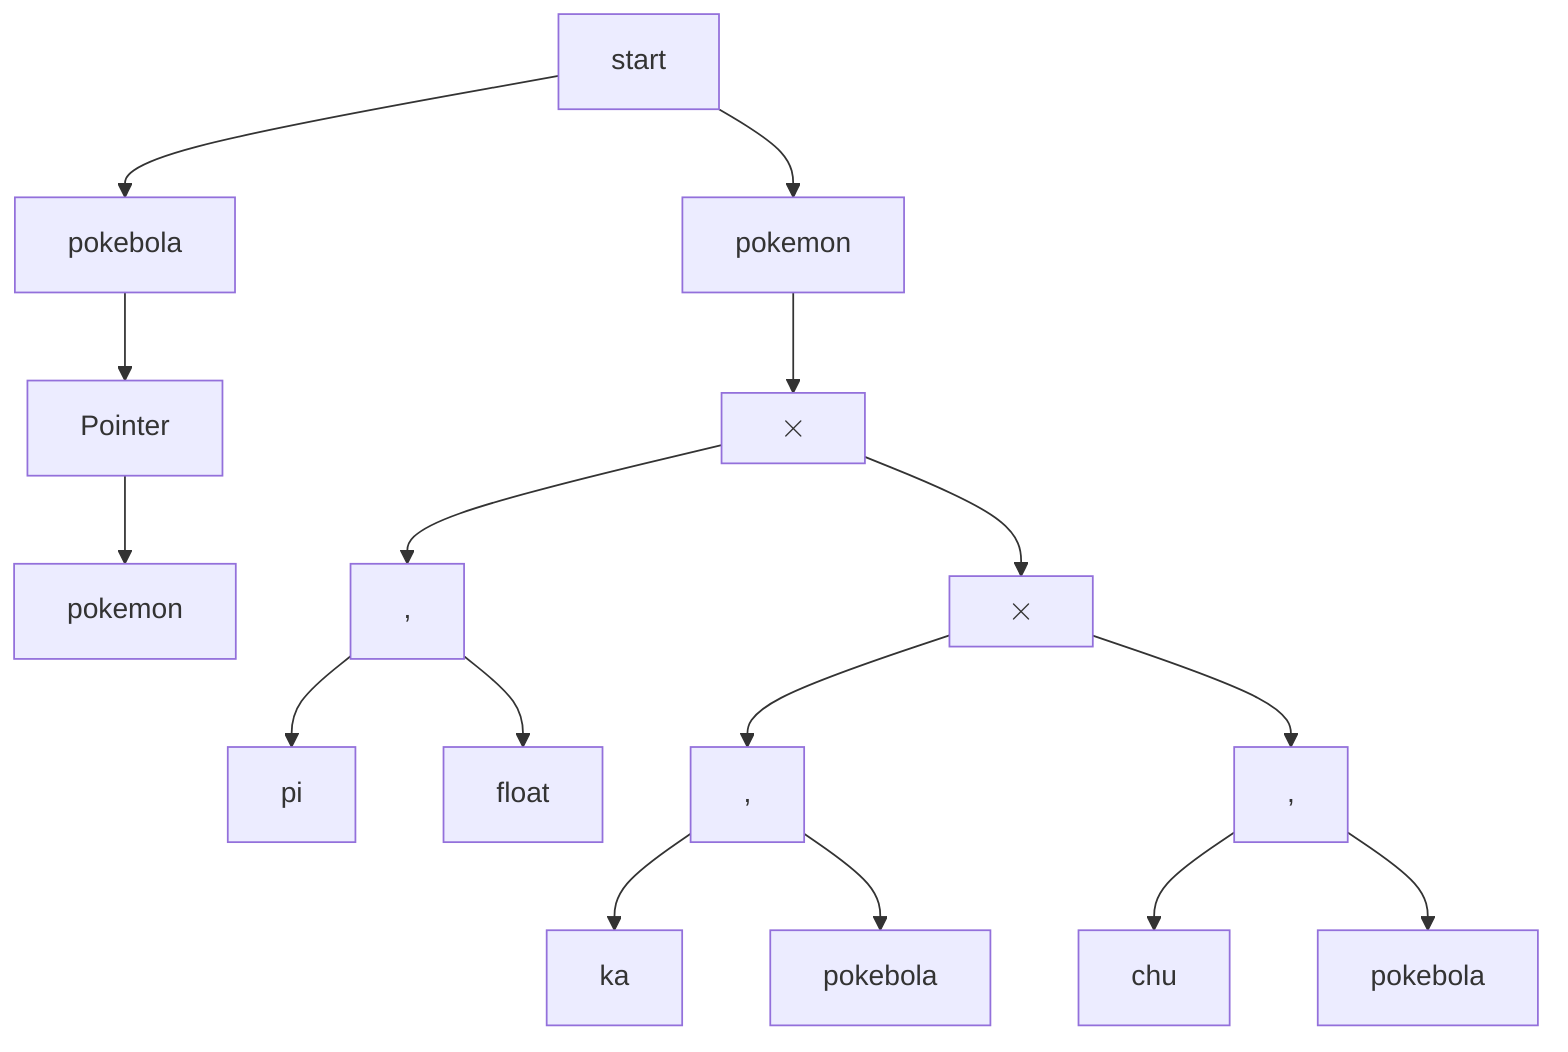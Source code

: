 flowchart TD
  start    --> pokebola 
  start    --> pokemon 
  pokebola --> Pointer --> pu1[pokemon]
  pokemon  --> t1["$$\times$$"]
  t1       --> c1[","]
  c1       --> pi
  c1       --> float 
  t1       --> t2["$$\times$$"]
  t2       --> c2[","]
  c2       --> ka
  c2       --> aux["pokebola"]
  t2       --> c3[","]
  c3       --> chu
  c3       --> aux2["pokebola"]